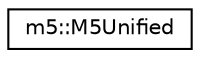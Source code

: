 digraph "Graphical Class Hierarchy"
{
 // LATEX_PDF_SIZE
  edge [fontname="Helvetica",fontsize="10",labelfontname="Helvetica",labelfontsize="10"];
  node [fontname="Helvetica",fontsize="10",shape=record];
  rankdir="LR";
  Node0 [label="m5::M5Unified",height=0.2,width=0.4,color="black", fillcolor="white", style="filled",URL="$classm5_1_1M5Unified.html",tooltip=" "];
}
